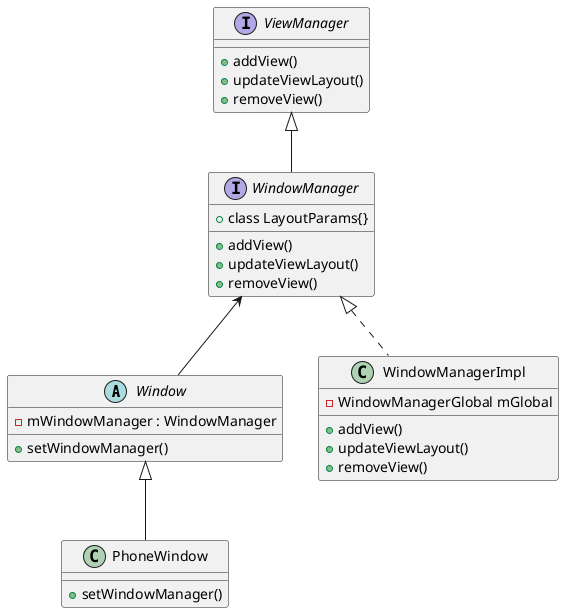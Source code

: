 @startuml

abstract class Window {
- mWindowManager : WindowManager
+setWindowManager()
}

class PhoneWindow{
    +setWindowManager()
}

interface ViewManager{
    +addView()
    +updateViewLayout()
    +removeView()
}

interface WindowManager{
    +class LayoutParams{}
    +addView()
    +updateViewLayout()
    +removeView()
}

class WindowManagerImpl{
    -WindowManagerGlobal mGlobal
    +addView()
    +updateViewLayout()
    +removeView()
}

Window<|--  PhoneWindow
ViewManager <|-- WindowManager
WindowManager <-- Window
WindowManager<|..  WindowManagerImpl

@enduml